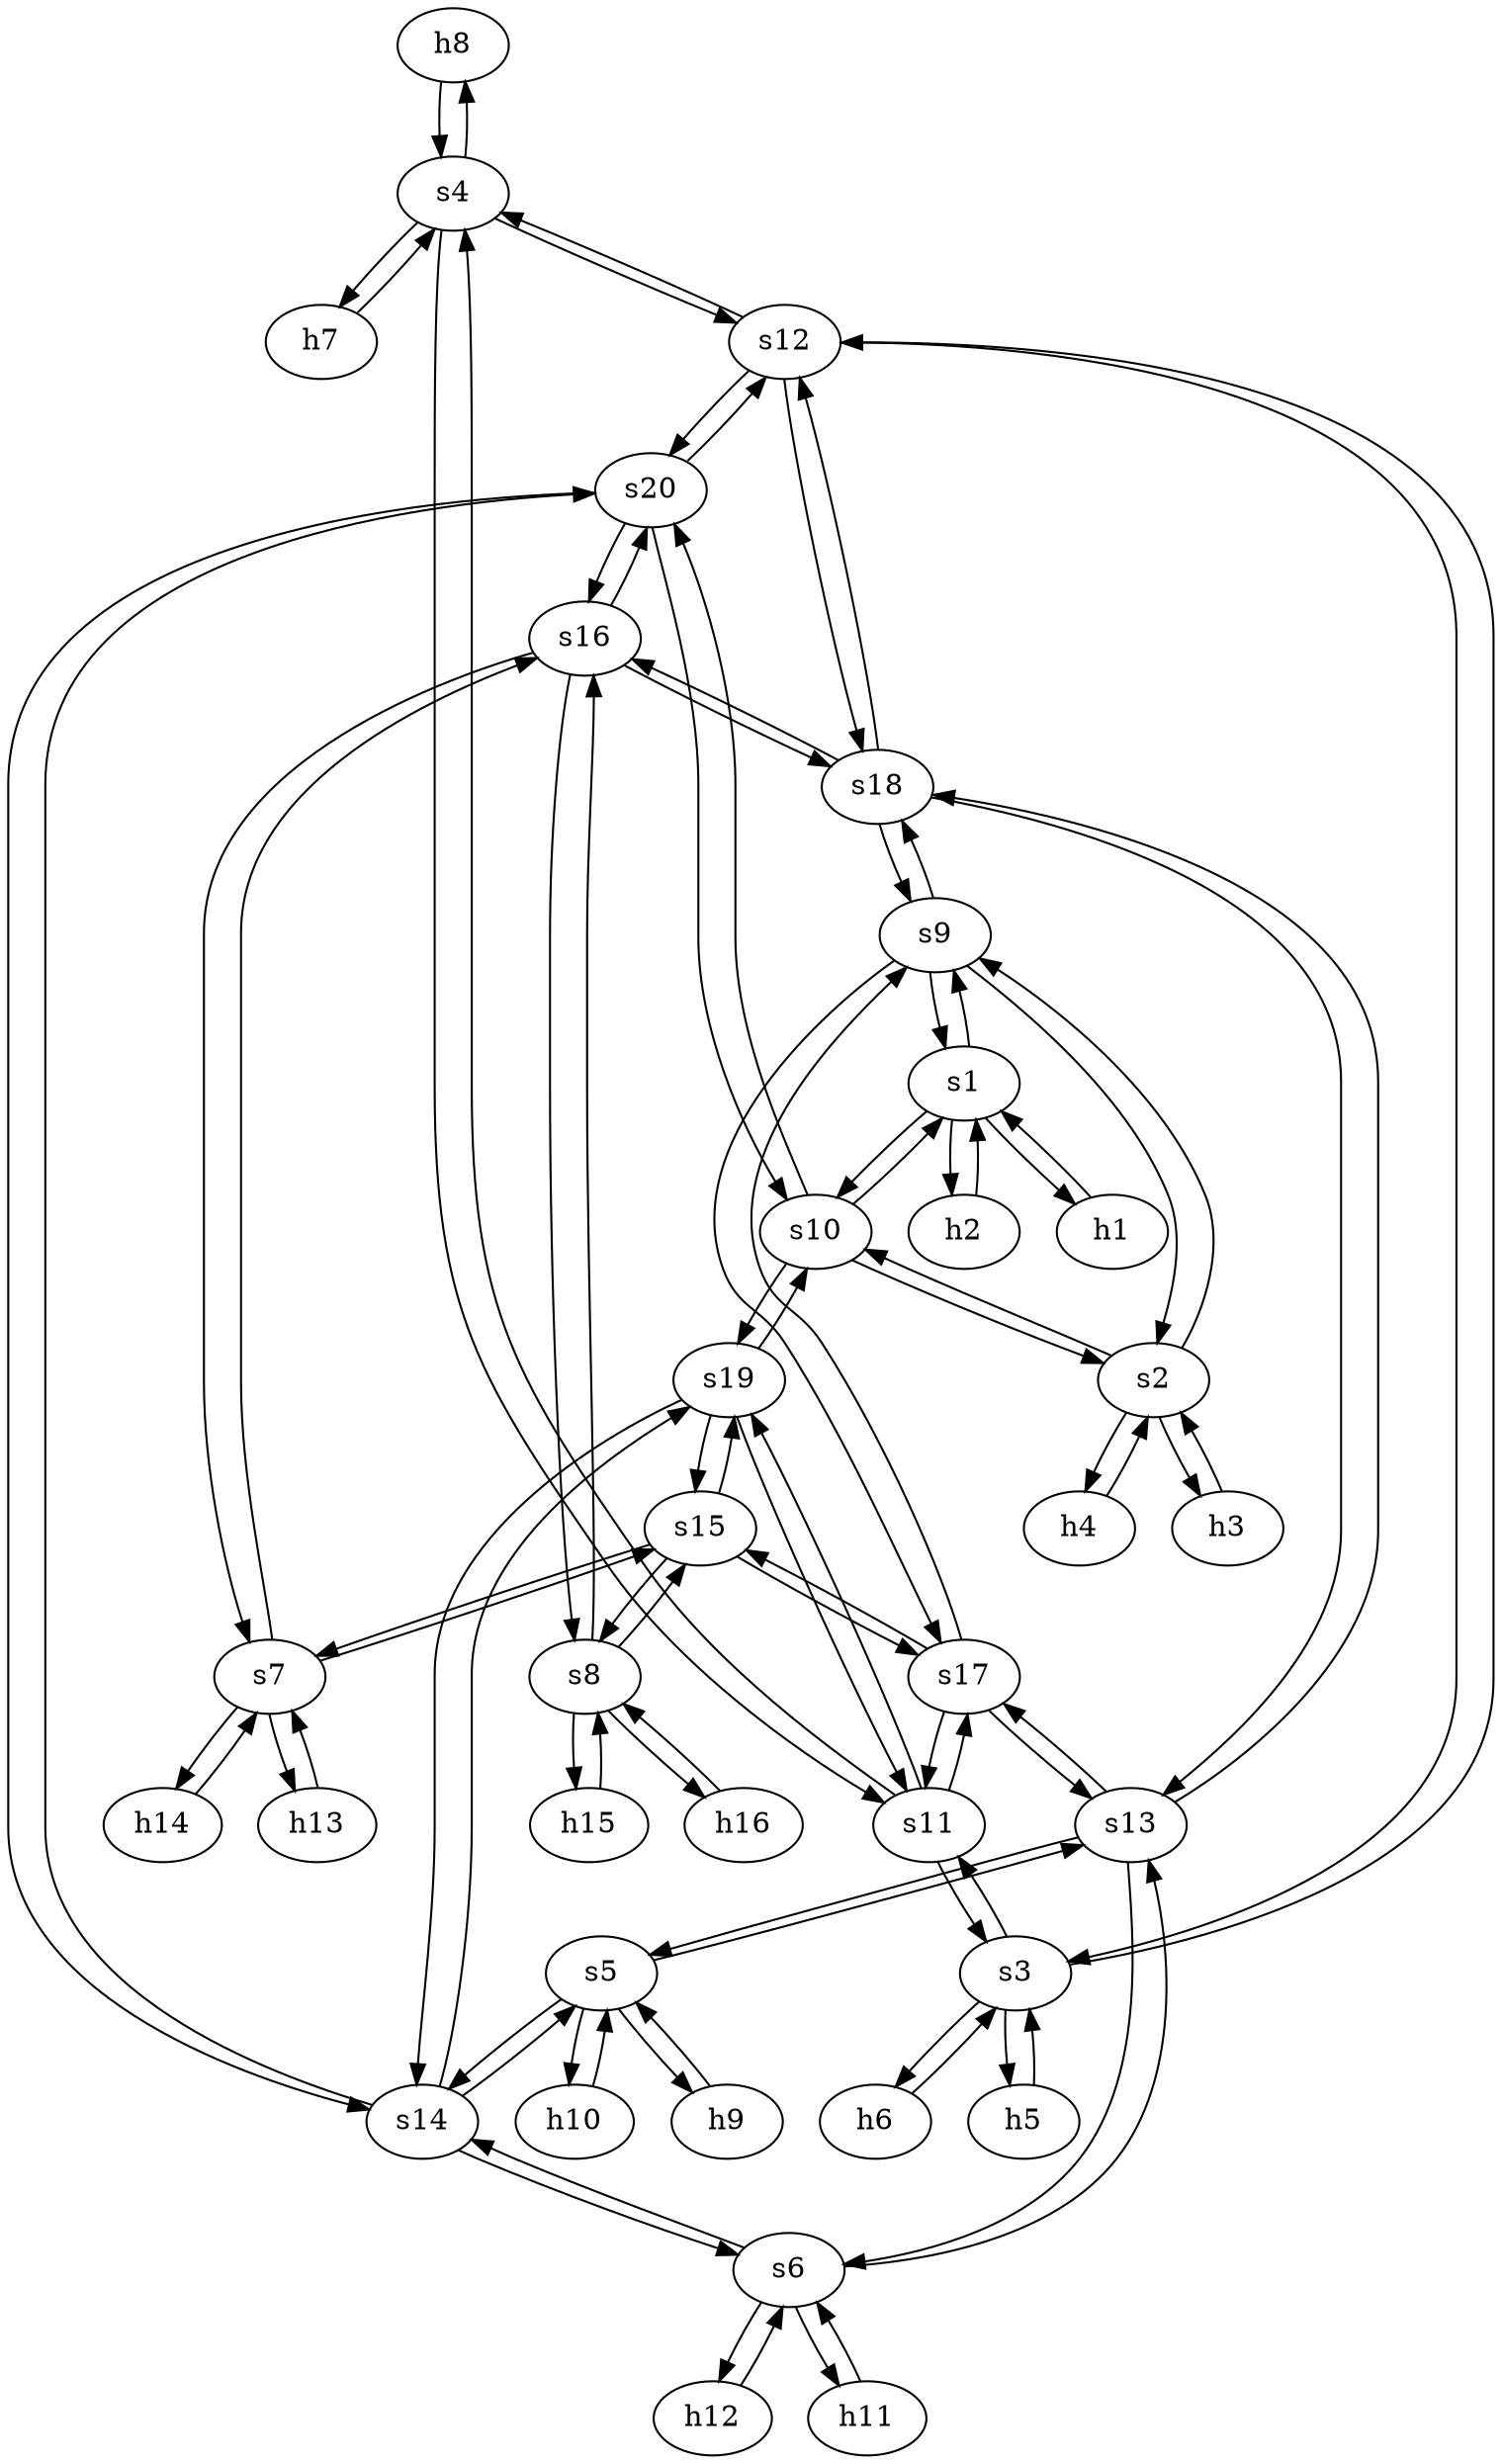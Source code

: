 strict digraph  {
	h8	 [ip="10.0.0.8",
		mac="00:00:00:00:00:08",
		type=host];
	s4	 [id=4,
		type=switch];
	h8 -> s4	 [capacity="1Gbps",
		cost=1,
		dport=2,
		sport=1];
	h9	 [ip="10.0.0.9",
		mac="00:00:00:00:00:09",
		type=host];
	s5	 [id=5,
		type=switch];
	h9 -> s5	 [capacity="1Gbps",
		cost=1,
		dport=1,
		sport=1];
	h2	 [ip="10.0.0.2",
		mac="00:00:00:00:00:02",
		type=host];
	s1	 [id=1,
		type=switch];
	h2 -> s1	 [capacity="1Gbps",
		cost=1,
		dport=2,
		sport=1];
	h3	 [ip="10.0.0.3",
		mac="00:00:00:00:00:03",
		type=host];
	s2	 [id=2,
		type=switch];
	h3 -> s2	 [capacity="1Gbps",
		cost=1,
		dport=1,
		sport=1];
	h1	 [ip="10.0.0.1",
		mac="00:00:00:00:00:01",
		type=host];
	h1 -> s1	 [capacity="1Gbps",
		cost=1,
		dport=1,
		sport=1];
	h6	 [ip="10.0.0.6",
		mac="00:00:00:00:00:06",
		type=host];
	s3	 [id=3,
		type=switch];
	h6 -> s3	 [capacity="1Gbps",
		cost=1,
		dport=2,
		sport=1];
	h7	 [ip="10.0.0.7",
		mac="00:00:00:00:00:07",
		type=host];
	h7 -> s4	 [capacity="1Gbps",
		cost=1,
		dport=1,
		sport=1];
	h4	 [ip="10.0.0.4",
		mac="00:00:00:00:00:04",
		type=host];
	h4 -> s2	 [capacity="1Gbps",
		cost=1,
		dport=2,
		sport=1];
	h5	 [ip="10.0.0.5",
		mac="00:00:00:00:00:05",
		type=host];
	h5 -> s3	 [capacity="1Gbps",
		cost=1,
		dport=1,
		sport=1];
	s9	 [id=9,
		type=switch];
	s9 -> s2	 [capacity="1Gbps",
		cost=1,
		dport=3,
		sport=2];
	s18	 [id=18,
		type=switch];
	s9 -> s18	 [capacity="1Gbps",
		cost=1,
		dport=1,
		sport=4];
	s17	 [id=17,
		type=switch];
	s9 -> s17	 [capacity="1Gbps",
		cost=1,
		dport=1,
		sport=3];
	s9 -> s1	 [capacity="1Gbps",
		cost=1,
		dport=3,
		sport=1];
	s8	 [id=8,
		type=switch];
	s16	 [id=16,
		type=switch];
	s8 -> s16	 [capacity="1Gbps",
		cost=1,
		dport=2,
		sport=4];
	s15	 [id=15,
		type=switch];
	s8 -> s15	 [capacity="1Gbps",
		cost=1,
		dport=2,
		sport=3];
	h15	 [ip="10.0.0.15",
		mac="00:00:00:00:00:0f",
		type=host];
	s8 -> h15	 [capacity="1Gbps",
		cost=1,
		dport=1,
		sport=1];
	h16	 [ip="10.0.0.16",
		mac="00:00:00:00:00:10",
		type=host];
	s8 -> h16	 [capacity="1Gbps",
		cost=1,
		dport=1,
		sport=2];
	s3 -> h6	 [capacity="1Gbps",
		cost=1,
		dport=1,
		sport=2];
	s11	 [id=11,
		type=switch];
	s3 -> s11	 [capacity="1Gbps",
		cost=1,
		dport=1,
		sport=3];
	s12	 [id=12,
		type=switch];
	s3 -> s12	 [capacity="1Gbps",
		cost=1,
		dport=1,
		sport=4];
	s3 -> h5	 [capacity="1Gbps",
		cost=1,
		dport=1,
		sport=1];
	s2 -> h4	 [capacity="1Gbps",
		cost=1,
		dport=1,
		sport=2];
	s2 -> s9	 [capacity="1Gbps",
		cost=1,
		dport=2,
		sport=3];
	s2 -> h3	 [capacity="1Gbps",
		cost=1,
		dport=1,
		sport=1];
	s10	 [id=10,
		type=switch];
	s2 -> s10	 [capacity="1Gbps",
		cost=1,
		dport=2,
		sport=4];
	s1 -> h2	 [capacity="1Gbps",
		cost=1,
		dport=1,
		sport=2];
	s1 -> s9	 [capacity="1Gbps",
		cost=1,
		dport=1,
		sport=3];
	s1 -> s10	 [capacity="1Gbps",
		cost=1,
		dport=1,
		sport=4];
	s1 -> h1	 [capacity="1Gbps",
		cost=1,
		dport=1,
		sport=1];
	s7	 [id=7,
		type=switch];
	s7 -> s16	 [capacity="1Gbps",
		cost=1,
		dport=1,
		sport=4];
	s7 -> s15	 [capacity="1Gbps",
		cost=1,
		dport=1,
		sport=3];
	h13	 [ip="10.0.0.13",
		mac="00:00:00:00:00:0d",
		type=host];
	s7 -> h13	 [capacity="1Gbps",
		cost=1,
		dport=1,
		sport=1];
	h14	 [ip="10.0.0.14",
		mac="00:00:00:00:00:0e",
		type=host];
	s7 -> h14	 [capacity="1Gbps",
		cost=1,
		dport=1,
		sport=2];
	s6	 [id=6,
		type=switch];
	h12	 [ip="10.0.0.12",
		mac="00:00:00:00:00:0c",
		type=host];
	s6 -> h12	 [capacity="1Gbps",
		cost=1,
		dport=1,
		sport=2];
	s13	 [id=13,
		type=switch];
	s6 -> s13	 [capacity="1Gbps",
		cost=1,
		dport=2,
		sport=3];
	s14	 [id=14,
		type=switch];
	s6 -> s14	 [capacity="1Gbps",
		cost=1,
		dport=2,
		sport=4];
	h11	 [ip="10.0.0.11",
		mac="00:00:00:00:00:0b",
		type=host];
	s6 -> h11	 [capacity="1Gbps",
		cost=1,
		dport=1,
		sport=1];
	s5 -> s13	 [capacity="1Gbps",
		cost=1,
		dport=1,
		sport=3];
	s5 -> s14	 [capacity="1Gbps",
		cost=1,
		dport=1,
		sport=4];
	s5 -> h9	 [capacity="1Gbps",
		cost=1,
		dport=1,
		sport=1];
	h10	 [ip="10.0.0.10",
		mac="00:00:00:00:00:0a",
		type=host];
	s5 -> h10	 [capacity="1Gbps",
		cost=1,
		dport=1,
		sport=2];
	s4 -> h7	 [capacity="1Gbps",
		cost=1,
		dport=1,
		sport=1];
	s4 -> s11	 [capacity="1Gbps",
		cost=1,
		dport=2,
		sport=3];
	s4 -> s12	 [capacity="1Gbps",
		cost=1,
		dport=2,
		sport=4];
	s4 -> h8	 [capacity="1Gbps",
		cost=1,
		dport=1,
		sport=2];
	s19	 [id=19,
		type=switch];
	s19 -> s14	 [capacity="1Gbps",
		cost=1,
		dport=3,
		sport=3];
	s19 -> s11	 [capacity="1Gbps",
		cost=1,
		dport=4,
		sport=2];
	s19 -> s15	 [capacity="1Gbps",
		cost=1,
		dport=4,
		sport=4];
	s19 -> s10	 [capacity="1Gbps",
		cost=1,
		dport=3,
		sport=1];
	s18 -> s13	 [capacity="1Gbps",
		cost=1,
		dport=4,
		sport=3];
	s18 -> s9	 [capacity="1Gbps",
		cost=1,
		dport=4,
		sport=1];
	s18 -> s16	 [capacity="1Gbps",
		cost=1,
		dport=3,
		sport=4];
	s18 -> s12	 [capacity="1Gbps",
		cost=1,
		dport=3,
		sport=2];
	s13 -> s5	 [capacity="1Gbps",
		cost=1,
		dport=3,
		sport=1];
	s13 -> s18	 [capacity="1Gbps",
		cost=1,
		dport=3,
		sport=4];
	s13 -> s6	 [capacity="1Gbps",
		cost=1,
		dport=3,
		sport=2];
	s13 -> s17	 [capacity="1Gbps",
		cost=1,
		dport=3,
		sport=3];
	s12 -> s18	 [capacity="1Gbps",
		cost=1,
		dport=2,
		sport=3];
	s20	 [id=20,
		type=switch];
	s12 -> s20	 [capacity="1Gbps",
		cost=1,
		dport=2,
		sport=4];
	s12 -> s4	 [capacity="1Gbps",
		cost=1,
		dport=4,
		sport=2];
	s12 -> s3	 [capacity="1Gbps",
		cost=1,
		dport=4,
		sport=1];
	s11 -> s17	 [capacity="1Gbps",
		cost=1,
		dport=2,
		sport=3];
	s11 -> s19	 [capacity="1Gbps",
		cost=1,
		dport=2,
		sport=4];
	s11 -> s4	 [capacity="1Gbps",
		cost=1,
		dport=3,
		sport=2];
	s11 -> s3	 [capacity="1Gbps",
		cost=1,
		dport=3,
		sport=1];
	s10 -> s2	 [capacity="1Gbps",
		cost=1,
		dport=4,
		sport=2];
	s10 -> s20	 [capacity="1Gbps",
		cost=1,
		dport=1,
		sport=4];
	s10 -> s19	 [capacity="1Gbps",
		cost=1,
		dport=1,
		sport=3];
	s10 -> s1	 [capacity="1Gbps",
		cost=1,
		dport=4,
		sport=1];
	s17 -> s13	 [capacity="1Gbps",
		cost=1,
		dport=3,
		sport=3];
	s17 -> s9	 [capacity="1Gbps",
		cost=1,
		dport=3,
		sport=1];
	s17 -> s11	 [capacity="1Gbps",
		cost=1,
		dport=3,
		sport=2];
	s17 -> s15	 [capacity="1Gbps",
		cost=1,
		dport=3,
		sport=4];
	s16 -> s18	 [capacity="1Gbps",
		cost=1,
		dport=4,
		sport=3];
	s16 -> s20	 [capacity="1Gbps",
		cost=1,
		dport=4,
		sport=4];
	s16 -> s8	 [capacity="1Gbps",
		cost=1,
		dport=4,
		sport=2];
	s16 -> s7	 [capacity="1Gbps",
		cost=1,
		dport=4,
		sport=1];
	s15 -> s8	 [capacity="1Gbps",
		cost=1,
		dport=3,
		sport=2];
	s15 -> s17	 [capacity="1Gbps",
		cost=1,
		dport=4,
		sport=3];
	s15 -> s7	 [capacity="1Gbps",
		cost=1,
		dport=3,
		sport=1];
	s15 -> s19	 [capacity="1Gbps",
		cost=1,
		dport=4,
		sport=4];
	s14 -> s5	 [capacity="1Gbps",
		cost=1,
		dport=4,
		sport=1];
	s14 -> s20	 [capacity="1Gbps",
		cost=1,
		dport=3,
		sport=4];
	s14 -> s6	 [capacity="1Gbps",
		cost=1,
		dport=4,
		sport=2];
	s14 -> s19	 [capacity="1Gbps",
		cost=1,
		dport=3,
		sport=3];
	h10 -> s5	 [capacity="1Gbps",
		cost=1,
		dport=2,
		sport=1];
	h11 -> s6	 [capacity="1Gbps",
		cost=1,
		dport=1,
		sport=1];
	h12 -> s6	 [capacity="1Gbps",
		cost=1,
		dport=2,
		sport=1];
	h13 -> s7	 [capacity="1Gbps",
		cost=1,
		dport=1,
		sport=1];
	h14 -> s7	 [capacity="1Gbps",
		cost=1,
		dport=2,
		sport=1];
	h15 -> s8	 [capacity="1Gbps",
		cost=1,
		dport=1,
		sport=1];
	h16 -> s8	 [capacity="1Gbps",
		cost=1,
		dport=2,
		sport=1];
	s20 -> s14	 [capacity="1Gbps",
		cost=1,
		dport=4,
		sport=3];
	s20 -> s16	 [capacity="1Gbps",
		cost=1,
		dport=4,
		sport=4];
	s20 -> s10	 [capacity="1Gbps",
		cost=1,
		dport=4,
		sport=1];
	s20 -> s12	 [capacity="1Gbps",
		cost=1,
		dport=4,
		sport=2];
}
